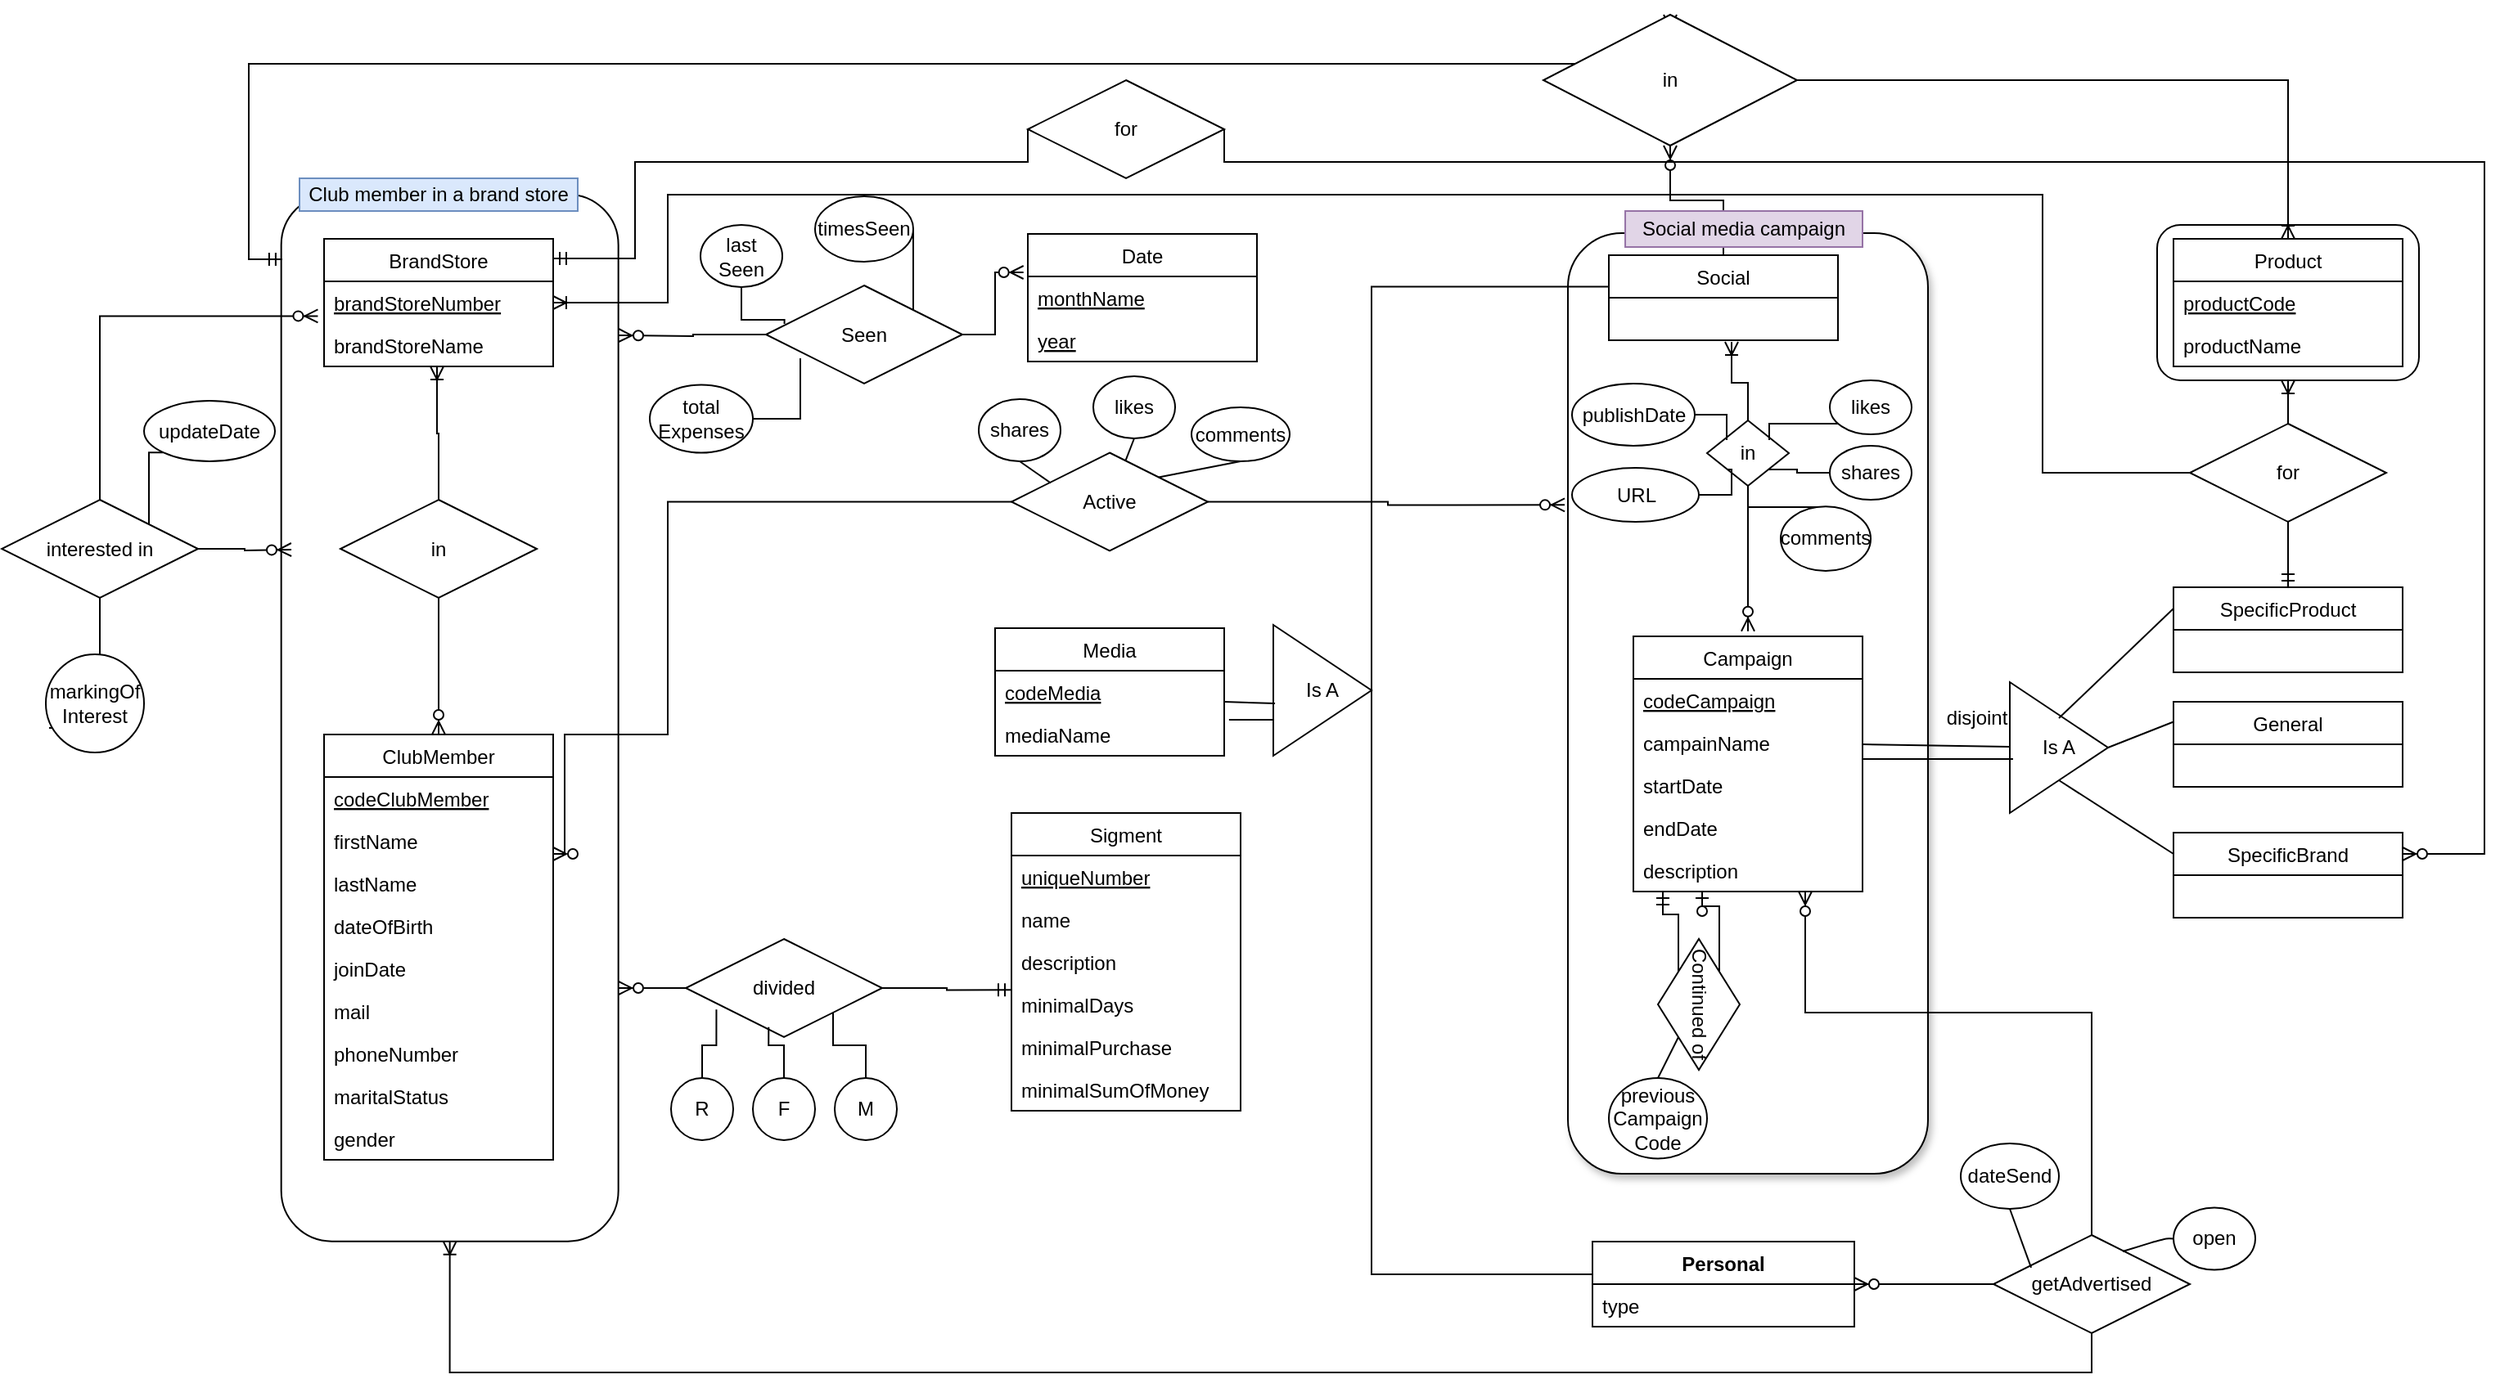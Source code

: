 <mxfile version="13.10.1" type="github" pages="2">
  <diagram id="loGzFxo2yQOnFv5d6dIf" name="Page-1">
    <mxGraphModel dx="4122" dy="2045" grid="1" gridSize="10" guides="1" tooltips="1" connect="1" arrows="1" fold="1" page="1" pageScale="1" pageWidth="827" pageHeight="1169" math="0" shadow="0">
      <root>
        <mxCell id="0" />
        <mxCell id="1" parent="0" />
        <mxCell id="HxaHVnvR9LQBMIosxy6r-110" value="" style="rounded=1;whiteSpace=wrap;html=1;" parent="1" vertex="1">
          <mxGeometry x="370" y="118.5" width="160" height="95" as="geometry" />
        </mxCell>
        <mxCell id="HxaHVnvR9LQBMIosxy6r-84" value="" style="rounded=1;whiteSpace=wrap;html=1;rotation=90;" parent="1" vertex="1">
          <mxGeometry x="-993.17" y="316.82" width="640" height="206" as="geometry" />
        </mxCell>
        <mxCell id="HxaHVnvR9LQBMIosxy6r-24" value="" style="rounded=1;whiteSpace=wrap;html=1;rotation=90;shadow=1;" parent="1" vertex="1">
          <mxGeometry x="-167.5" y="301" width="575" height="220" as="geometry" />
        </mxCell>
        <mxCell id="HxaHVnvR9LQBMIosxy6r-1" value="Campaign" style="swimlane;fontStyle=0;childLayout=stackLayout;horizontal=1;startSize=26;fillColor=none;horizontalStack=0;resizeParent=1;resizeParentMax=0;resizeLast=0;collapsible=1;marginBottom=0;" parent="1" vertex="1">
          <mxGeometry x="50" y="370" width="140" height="156" as="geometry" />
        </mxCell>
        <mxCell id="HxaHVnvR9LQBMIosxy6r-2" value="codeCampaign" style="text;strokeColor=none;fillColor=none;align=left;verticalAlign=top;spacingLeft=4;spacingRight=4;overflow=hidden;rotatable=0;points=[[0,0.5],[1,0.5]];portConstraint=eastwest;fontStyle=4" parent="HxaHVnvR9LQBMIosxy6r-1" vertex="1">
          <mxGeometry y="26" width="140" height="26" as="geometry" />
        </mxCell>
        <mxCell id="HxaHVnvR9LQBMIosxy6r-3" value="campainName" style="text;strokeColor=none;fillColor=none;align=left;verticalAlign=top;spacingLeft=4;spacingRight=4;overflow=hidden;rotatable=0;points=[[0,0.5],[1,0.5]];portConstraint=eastwest;" parent="HxaHVnvR9LQBMIosxy6r-1" vertex="1">
          <mxGeometry y="52" width="140" height="26" as="geometry" />
        </mxCell>
        <mxCell id="HxaHVnvR9LQBMIosxy6r-4" value="startDate" style="text;strokeColor=none;fillColor=none;align=left;verticalAlign=top;spacingLeft=4;spacingRight=4;overflow=hidden;rotatable=0;points=[[0,0.5],[1,0.5]];portConstraint=eastwest;" parent="HxaHVnvR9LQBMIosxy6r-1" vertex="1">
          <mxGeometry y="78" width="140" height="26" as="geometry" />
        </mxCell>
        <mxCell id="HxaHVnvR9LQBMIosxy6r-5" value="endDate" style="text;strokeColor=none;fillColor=none;align=left;verticalAlign=top;spacingLeft=4;spacingRight=4;overflow=hidden;rotatable=0;points=[[0,0.5],[1,0.5]];portConstraint=eastwest;" parent="HxaHVnvR9LQBMIosxy6r-1" vertex="1">
          <mxGeometry y="104" width="140" height="26" as="geometry" />
        </mxCell>
        <mxCell id="HxaHVnvR9LQBMIosxy6r-6" value="description" style="text;strokeColor=none;fillColor=none;align=left;verticalAlign=top;spacingLeft=4;spacingRight=4;overflow=hidden;rotatable=0;points=[[0,0.5],[1,0.5]];portConstraint=eastwest;" parent="HxaHVnvR9LQBMIosxy6r-1" vertex="1">
          <mxGeometry y="130" width="140" height="26" as="geometry" />
        </mxCell>
        <mxCell id="7J9_d63OsEi1yxLDOoiJ-4" value="" style="edgeStyle=orthogonalEdgeStyle;rounded=0;orthogonalLoop=1;jettySize=auto;html=1;endArrow=ERzeroToMany;endFill=1;" edge="1" parent="1" source="HxaHVnvR9LQBMIosxy6r-7" target="3HkbF2SEvivec4KP66Lw-4">
          <mxGeometry relative="1" as="geometry" />
        </mxCell>
        <mxCell id="HxaHVnvR9LQBMIosxy6r-7" value="Social" style="swimlane;fontStyle=0;childLayout=stackLayout;horizontal=1;startSize=26;fillColor=none;horizontalStack=0;resizeParent=1;resizeParentMax=0;resizeLast=0;collapsible=1;marginBottom=0;" parent="1" vertex="1">
          <mxGeometry x="35" y="137" width="140" height="52" as="geometry" />
        </mxCell>
        <mxCell id="erL3el6ZOVJLrismDvg6-1" style="edgeStyle=orthogonalEdgeStyle;rounded=0;orthogonalLoop=1;jettySize=auto;html=1;exitX=0.5;exitY=0;exitDx=0;exitDy=0;endArrow=ERoneToMany;endFill=0;" parent="1" source="HxaHVnvR9LQBMIosxy6r-16" edge="1">
          <mxGeometry relative="1" as="geometry">
            <mxPoint x="110" y="190" as="targetPoint" />
            <Array as="points">
              <mxPoint x="120" y="215" />
              <mxPoint x="110" y="215" />
            </Array>
          </mxGeometry>
        </mxCell>
        <mxCell id="erL3el6ZOVJLrismDvg6-12" style="edgeStyle=orthogonalEdgeStyle;rounded=0;orthogonalLoop=1;jettySize=auto;html=1;endArrow=ERzeroToMany;endFill=1;" parent="1" source="HxaHVnvR9LQBMIosxy6r-16" edge="1">
          <mxGeometry relative="1" as="geometry">
            <mxPoint x="120" y="366.87" as="targetPoint" />
          </mxGeometry>
        </mxCell>
        <mxCell id="HxaHVnvR9LQBMIosxy6r-16" value="in" style="shape=rhombus;perimeter=rhombusPerimeter;whiteSpace=wrap;html=1;align=center;" parent="1" vertex="1">
          <mxGeometry x="95" y="238" width="50" height="40" as="geometry" />
        </mxCell>
        <mxCell id="erL3el6ZOVJLrismDvg6-51" style="edgeStyle=orthogonalEdgeStyle;rounded=0;orthogonalLoop=1;jettySize=auto;html=1;entryX=-0.002;entryY=0.369;entryDx=0;entryDy=0;entryPerimeter=0;endArrow=none;endFill=0;exitX=1;exitY=0.5;exitDx=0;exitDy=0;" parent="1" target="HxaHVnvR9LQBMIosxy6r-7" edge="1" source="HxaHVnvR9LQBMIosxy6r-25">
          <mxGeometry relative="1" as="geometry">
            <Array as="points">
              <mxPoint x="-110" y="156" />
            </Array>
            <mxPoint x="-90" y="403" as="sourcePoint" />
          </mxGeometry>
        </mxCell>
        <mxCell id="erL3el6ZOVJLrismDvg6-52" style="edgeStyle=orthogonalEdgeStyle;rounded=0;orthogonalLoop=1;jettySize=auto;html=1;endArrow=none;endFill=0;entryX=0;entryY=0.14;entryDx=0;entryDy=0;entryPerimeter=0;" parent="1" source="HxaHVnvR9LQBMIosxy6r-25" target="rj7Twgdf40ZuGbzeW5Zn-1" edge="1">
          <mxGeometry relative="1" as="geometry">
            <Array as="points">
              <mxPoint x="-110" y="760" />
              <mxPoint x="25" y="760" />
            </Array>
            <mxPoint y="770" as="targetPoint" />
          </mxGeometry>
        </mxCell>
        <mxCell id="HxaHVnvR9LQBMIosxy6r-25" value="Is A" style="triangle;whiteSpace=wrap;html=1;" parent="1" vertex="1">
          <mxGeometry x="-170" y="363" width="60" height="80" as="geometry" />
        </mxCell>
        <mxCell id="HxaHVnvR9LQBMIosxy6r-34" value="Is A" style="triangle;whiteSpace=wrap;html=1;" parent="1" vertex="1">
          <mxGeometry x="280" y="398" width="60" height="80" as="geometry" />
        </mxCell>
        <mxCell id="HxaHVnvR9LQBMIosxy6r-35" value="" style="endArrow=none;html=1;" parent="1" target="HxaHVnvR9LQBMIosxy6r-34" edge="1">
          <mxGeometry width="50" height="50" relative="1" as="geometry">
            <mxPoint x="190" y="436" as="sourcePoint" />
            <mxPoint x="240" y="378" as="targetPoint" />
          </mxGeometry>
        </mxCell>
        <mxCell id="HxaHVnvR9LQBMIosxy6r-36" value="" style="endArrow=none;html=1;entryX=0.033;entryY=0.588;entryDx=0;entryDy=0;entryPerimeter=0;" parent="1" target="HxaHVnvR9LQBMIosxy6r-34" edge="1">
          <mxGeometry width="50" height="50" relative="1" as="geometry">
            <mxPoint x="190" y="445" as="sourcePoint" />
            <mxPoint x="267" y="444" as="targetPoint" />
          </mxGeometry>
        </mxCell>
        <mxCell id="HxaHVnvR9LQBMIosxy6r-41" value="SpecificProduct" style="swimlane;fontStyle=0;childLayout=stackLayout;horizontal=1;startSize=26;fillColor=none;horizontalStack=0;resizeParent=1;resizeParentMax=0;resizeLast=0;collapsible=1;marginBottom=0;" parent="1" vertex="1">
          <mxGeometry x="380" y="340" width="140" height="52" as="geometry" />
        </mxCell>
        <mxCell id="HxaHVnvR9LQBMIosxy6r-45" value="General" style="swimlane;fontStyle=0;childLayout=stackLayout;horizontal=1;startSize=26;fillColor=none;horizontalStack=0;resizeParent=1;resizeParentMax=0;resizeLast=0;collapsible=1;marginBottom=0;" parent="1" vertex="1">
          <mxGeometry x="380" y="410" width="140" height="52" as="geometry" />
        </mxCell>
        <mxCell id="HxaHVnvR9LQBMIosxy6r-47" value="SpecificBrand" style="swimlane;fontStyle=0;childLayout=stackLayout;horizontal=1;startSize=26;fillColor=none;horizontalStack=0;resizeParent=1;resizeParentMax=0;resizeLast=0;collapsible=1;marginBottom=0;" parent="1" vertex="1">
          <mxGeometry x="380" y="490" width="140" height="52" as="geometry" />
        </mxCell>
        <mxCell id="HxaHVnvR9LQBMIosxy6r-50" value="disjoint" style="text;html=1;strokeColor=none;fillColor=none;align=center;verticalAlign=middle;whiteSpace=wrap;rounded=0;" parent="1" vertex="1">
          <mxGeometry x="240" y="410" width="40" height="20" as="geometry" />
        </mxCell>
        <mxCell id="HxaHVnvR9LQBMIosxy6r-51" value="" style="endArrow=none;html=1;entryX=0;entryY=0.25;entryDx=0;entryDy=0;" parent="1" target="HxaHVnvR9LQBMIosxy6r-41" edge="1">
          <mxGeometry width="50" height="50" relative="1" as="geometry">
            <mxPoint x="310" y="420" as="sourcePoint" />
            <mxPoint x="360" y="370" as="targetPoint" />
          </mxGeometry>
        </mxCell>
        <mxCell id="HxaHVnvR9LQBMIosxy6r-52" value="" style="endArrow=none;html=1;entryX=0;entryY=0.25;entryDx=0;entryDy=0;exitX=0.5;exitY=1;exitDx=0;exitDy=0;" parent="1" source="HxaHVnvR9LQBMIosxy6r-34" target="HxaHVnvR9LQBMIosxy6r-47" edge="1">
          <mxGeometry width="50" height="50" relative="1" as="geometry">
            <mxPoint x="260" y="557" as="sourcePoint" />
            <mxPoint x="330" y="490" as="targetPoint" />
          </mxGeometry>
        </mxCell>
        <mxCell id="HxaHVnvR9LQBMIosxy6r-55" value="" style="endArrow=none;html=1;exitX=1;exitY=0.5;exitDx=0;exitDy=0;" parent="1" source="HxaHVnvR9LQBMIosxy6r-34" edge="1">
          <mxGeometry width="50" height="50" relative="1" as="geometry">
            <mxPoint x="350" y="453.75" as="sourcePoint" />
            <mxPoint x="380" y="422.25" as="targetPoint" />
            <Array as="points" />
          </mxGeometry>
        </mxCell>
        <mxCell id="HxaHVnvR9LQBMIosxy6r-111" style="edgeStyle=orthogonalEdgeStyle;rounded=0;orthogonalLoop=1;jettySize=auto;html=1;exitX=0.5;exitY=0;exitDx=0;exitDy=0;endArrow=ERoneToMany;endFill=0;entryX=0.5;entryY=1;entryDx=0;entryDy=0;" parent="1" source="HxaHVnvR9LQBMIosxy6r-56" target="HxaHVnvR9LQBMIosxy6r-110" edge="1">
          <mxGeometry relative="1" as="geometry">
            <mxPoint x="450" y="220" as="targetPoint" />
          </mxGeometry>
        </mxCell>
        <mxCell id="HxaHVnvR9LQBMIosxy6r-112" style="edgeStyle=orthogonalEdgeStyle;rounded=0;orthogonalLoop=1;jettySize=auto;html=1;entryX=0.5;entryY=0;entryDx=0;entryDy=0;endArrow=ERmandOne;endFill=0;" parent="1" source="HxaHVnvR9LQBMIosxy6r-56" target="HxaHVnvR9LQBMIosxy6r-41" edge="1">
          <mxGeometry relative="1" as="geometry" />
        </mxCell>
        <mxCell id="HxaHVnvR9LQBMIosxy6r-118" style="edgeStyle=orthogonalEdgeStyle;rounded=0;orthogonalLoop=1;jettySize=auto;html=1;entryX=1;entryY=0.5;entryDx=0;entryDy=0;endArrow=ERoneToMany;endFill=0;" parent="1" source="HxaHVnvR9LQBMIosxy6r-56" target="HxaHVnvR9LQBMIosxy6r-79" edge="1">
          <mxGeometry relative="1" as="geometry">
            <Array as="points">
              <mxPoint x="300" y="270" />
              <mxPoint x="300" y="100" />
              <mxPoint x="-540" y="100" />
              <mxPoint x="-540" y="166" />
            </Array>
          </mxGeometry>
        </mxCell>
        <mxCell id="HxaHVnvR9LQBMIosxy6r-56" value="for" style="shape=rhombus;perimeter=rhombusPerimeter;whiteSpace=wrap;html=1;align=center;" parent="1" vertex="1">
          <mxGeometry x="390" y="240" width="120" height="60" as="geometry" />
        </mxCell>
        <mxCell id="3HkbF2SEvivec4KP66Lw-3" style="edgeStyle=orthogonalEdgeStyle;rounded=0;orthogonalLoop=1;jettySize=auto;html=1;entryX=0.062;entryY=0.997;entryDx=0;entryDy=0;entryPerimeter=0;endArrow=ERmandOne;endFill=0;exitX=0.5;exitY=0;exitDx=0;exitDy=0;startArrow=ERoneToMany;startFill=0;" parent="1" source="3HkbF2SEvivec4KP66Lw-4" target="HxaHVnvR9LQBMIosxy6r-84" edge="1">
          <mxGeometry relative="1" as="geometry">
            <mxPoint x="450" y="100" as="sourcePoint" />
            <Array as="points">
              <mxPoint x="-796" y="20" />
              <mxPoint x="-796" y="139" />
            </Array>
          </mxGeometry>
        </mxCell>
        <mxCell id="HxaHVnvR9LQBMIosxy6r-57" value="Product" style="swimlane;fontStyle=0;childLayout=stackLayout;horizontal=1;startSize=26;fillColor=none;horizontalStack=0;resizeParent=1;resizeParentMax=0;resizeLast=0;collapsible=1;marginBottom=0;" parent="1" vertex="1">
          <mxGeometry x="380" y="127" width="140" height="78" as="geometry" />
        </mxCell>
        <mxCell id="HxaHVnvR9LQBMIosxy6r-58" value="productCode" style="text;strokeColor=none;fillColor=none;align=left;verticalAlign=top;spacingLeft=4;spacingRight=4;overflow=hidden;rotatable=0;points=[[0,0.5],[1,0.5]];portConstraint=eastwest;fontStyle=4;dashed=1;" parent="HxaHVnvR9LQBMIosxy6r-57" vertex="1">
          <mxGeometry y="26" width="140" height="26" as="geometry" />
        </mxCell>
        <mxCell id="HxaHVnvR9LQBMIosxy6r-59" value="productName" style="text;strokeColor=none;fillColor=none;align=left;verticalAlign=top;spacingLeft=4;spacingRight=4;overflow=hidden;rotatable=0;points=[[0,0.5],[1,0.5]];portConstraint=eastwest;" parent="HxaHVnvR9LQBMIosxy6r-57" vertex="1">
          <mxGeometry y="52" width="140" height="26" as="geometry" />
        </mxCell>
        <mxCell id="HxaHVnvR9LQBMIosxy6r-61" value="ClubMember" style="swimlane;fontStyle=0;childLayout=stackLayout;horizontal=1;startSize=26;fillColor=none;horizontalStack=0;resizeParent=1;resizeParentMax=0;resizeLast=0;collapsible=1;marginBottom=0;" parent="1" vertex="1">
          <mxGeometry x="-750" y="430" width="140" height="260" as="geometry" />
        </mxCell>
        <mxCell id="HxaHVnvR9LQBMIosxy6r-62" value="codeClubMember" style="text;strokeColor=none;fillColor=none;align=left;verticalAlign=top;spacingLeft=4;spacingRight=4;overflow=hidden;rotatable=0;points=[[0,0.5],[1,0.5]];portConstraint=eastwest;fontStyle=4" parent="HxaHVnvR9LQBMIosxy6r-61" vertex="1">
          <mxGeometry y="26" width="140" height="26" as="geometry" />
        </mxCell>
        <mxCell id="HxaHVnvR9LQBMIosxy6r-63" value="firstName" style="text;strokeColor=none;fillColor=none;align=left;verticalAlign=top;spacingLeft=4;spacingRight=4;overflow=hidden;rotatable=0;points=[[0,0.5],[1,0.5]];portConstraint=eastwest;" parent="HxaHVnvR9LQBMIosxy6r-61" vertex="1">
          <mxGeometry y="52" width="140" height="26" as="geometry" />
        </mxCell>
        <mxCell id="HxaHVnvR9LQBMIosxy6r-64" value="lastName" style="text;strokeColor=none;fillColor=none;align=left;verticalAlign=top;spacingLeft=4;spacingRight=4;overflow=hidden;rotatable=0;points=[[0,0.5],[1,0.5]];portConstraint=eastwest;" parent="HxaHVnvR9LQBMIosxy6r-61" vertex="1">
          <mxGeometry y="78" width="140" height="26" as="geometry" />
        </mxCell>
        <mxCell id="HxaHVnvR9LQBMIosxy6r-66" value="dateOfBirth" style="text;strokeColor=none;fillColor=none;align=left;verticalAlign=top;spacingLeft=4;spacingRight=4;overflow=hidden;rotatable=0;points=[[0,0.5],[1,0.5]];portConstraint=eastwest;" parent="HxaHVnvR9LQBMIosxy6r-61" vertex="1">
          <mxGeometry y="104" width="140" height="26" as="geometry" />
        </mxCell>
        <mxCell id="HxaHVnvR9LQBMIosxy6r-67" value="joinDate" style="text;strokeColor=none;fillColor=none;align=left;verticalAlign=top;spacingLeft=4;spacingRight=4;overflow=hidden;rotatable=0;points=[[0,0.5],[1,0.5]];portConstraint=eastwest;" parent="HxaHVnvR9LQBMIosxy6r-61" vertex="1">
          <mxGeometry y="130" width="140" height="26" as="geometry" />
        </mxCell>
        <mxCell id="HxaHVnvR9LQBMIosxy6r-68" value="mail" style="text;strokeColor=none;fillColor=none;align=left;verticalAlign=top;spacingLeft=4;spacingRight=4;overflow=hidden;rotatable=0;points=[[0,0.5],[1,0.5]];portConstraint=eastwest;" parent="HxaHVnvR9LQBMIosxy6r-61" vertex="1">
          <mxGeometry y="156" width="140" height="26" as="geometry" />
        </mxCell>
        <mxCell id="HxaHVnvR9LQBMIosxy6r-69" value="phoneNumber" style="text;strokeColor=none;fillColor=none;align=left;verticalAlign=top;spacingLeft=4;spacingRight=4;overflow=hidden;rotatable=0;points=[[0,0.5],[1,0.5]];portConstraint=eastwest;" parent="HxaHVnvR9LQBMIosxy6r-61" vertex="1">
          <mxGeometry y="182" width="140" height="26" as="geometry" />
        </mxCell>
        <mxCell id="HxaHVnvR9LQBMIosxy6r-70" value="maritalStatus" style="text;strokeColor=none;fillColor=none;align=left;verticalAlign=top;spacingLeft=4;spacingRight=4;overflow=hidden;rotatable=0;points=[[0,0.5],[1,0.5]];portConstraint=eastwest;" parent="HxaHVnvR9LQBMIosxy6r-61" vertex="1">
          <mxGeometry y="208" width="140" height="26" as="geometry" />
        </mxCell>
        <mxCell id="HxaHVnvR9LQBMIosxy6r-71" value="gender" style="text;strokeColor=none;fillColor=none;align=left;verticalAlign=top;spacingLeft=4;spacingRight=4;overflow=hidden;rotatable=0;points=[[0,0.5],[1,0.5]];portConstraint=eastwest;" parent="HxaHVnvR9LQBMIosxy6r-61" vertex="1">
          <mxGeometry y="234" width="140" height="26" as="geometry" />
        </mxCell>
        <mxCell id="HxaHVnvR9LQBMIosxy6r-72" value="Media" style="swimlane;fontStyle=0;childLayout=stackLayout;horizontal=1;startSize=26;fillColor=none;horizontalStack=0;resizeParent=1;resizeParentMax=0;resizeLast=0;collapsible=1;marginBottom=0;" parent="1" vertex="1">
          <mxGeometry x="-340" y="365" width="140" height="78" as="geometry" />
        </mxCell>
        <mxCell id="HxaHVnvR9LQBMIosxy6r-73" value="codeMedia" style="text;strokeColor=none;fillColor=none;align=left;verticalAlign=top;spacingLeft=4;spacingRight=4;overflow=hidden;rotatable=0;points=[[0,0.5],[1,0.5]];portConstraint=eastwest;fontStyle=4" parent="HxaHVnvR9LQBMIosxy6r-72" vertex="1">
          <mxGeometry y="26" width="140" height="26" as="geometry" />
        </mxCell>
        <mxCell id="HxaHVnvR9LQBMIosxy6r-74" value="mediaName" style="text;strokeColor=none;fillColor=none;align=left;verticalAlign=top;spacingLeft=4;spacingRight=4;overflow=hidden;rotatable=0;points=[[0,0.5],[1,0.5]];portConstraint=eastwest;" parent="HxaHVnvR9LQBMIosxy6r-72" vertex="1">
          <mxGeometry y="52" width="140" height="26" as="geometry" />
        </mxCell>
        <mxCell id="HxaHVnvR9LQBMIosxy6r-76" value="" style="endArrow=none;html=1;entryX=0.017;entryY=0.6;entryDx=0;entryDy=0;entryPerimeter=0;" parent="1" target="HxaHVnvR9LQBMIosxy6r-25" edge="1">
          <mxGeometry width="50" height="50" relative="1" as="geometry">
            <mxPoint x="-200" y="410" as="sourcePoint" />
            <mxPoint x="-170" y="419.5" as="targetPoint" />
          </mxGeometry>
        </mxCell>
        <mxCell id="HxaHVnvR9LQBMIosxy6r-77" value="" style="endArrow=none;html=1;exitX=1.021;exitY=0.154;exitDx=0;exitDy=0;exitPerimeter=0;" parent="1" source="HxaHVnvR9LQBMIosxy6r-74" edge="1">
          <mxGeometry width="50" height="50" relative="1" as="geometry">
            <mxPoint x="-190" y="420" as="sourcePoint" />
            <mxPoint x="-170" y="421" as="targetPoint" />
          </mxGeometry>
        </mxCell>
        <mxCell id="HxaHVnvR9LQBMIosxy6r-78" value="BrandStore" style="swimlane;fontStyle=0;childLayout=stackLayout;horizontal=1;startSize=26;fillColor=none;horizontalStack=0;resizeParent=1;resizeParentMax=0;resizeLast=0;collapsible=1;marginBottom=0;" parent="1" vertex="1">
          <mxGeometry x="-750" y="127" width="140" height="78" as="geometry" />
        </mxCell>
        <mxCell id="HxaHVnvR9LQBMIosxy6r-79" value="brandStoreNumber" style="text;strokeColor=none;fillColor=none;align=left;verticalAlign=top;spacingLeft=4;spacingRight=4;overflow=hidden;rotatable=0;points=[[0,0.5],[1,0.5]];portConstraint=eastwest;fontStyle=4" parent="HxaHVnvR9LQBMIosxy6r-78" vertex="1">
          <mxGeometry y="26" width="140" height="26" as="geometry" />
        </mxCell>
        <mxCell id="HxaHVnvR9LQBMIosxy6r-80" value="brandStoreName" style="text;strokeColor=none;fillColor=none;align=left;verticalAlign=top;spacingLeft=4;spacingRight=4;overflow=hidden;rotatable=0;points=[[0,0.5],[1,0.5]];portConstraint=eastwest;" parent="HxaHVnvR9LQBMIosxy6r-78" vertex="1">
          <mxGeometry y="52" width="140" height="26" as="geometry" />
        </mxCell>
        <mxCell id="erL3el6ZOVJLrismDvg6-22" style="edgeStyle=orthogonalEdgeStyle;rounded=0;orthogonalLoop=1;jettySize=auto;html=1;entryX=-0.027;entryY=0.815;entryDx=0;entryDy=0;entryPerimeter=0;endArrow=ERzeroToMany;endFill=1;" parent="1" source="HxaHVnvR9LQBMIosxy6r-82" target="HxaHVnvR9LQBMIosxy6r-79" edge="1">
          <mxGeometry relative="1" as="geometry" />
        </mxCell>
        <mxCell id="erL3el6ZOVJLrismDvg6-29" style="edgeStyle=orthogonalEdgeStyle;rounded=0;orthogonalLoop=1;jettySize=auto;html=1;exitX=1;exitY=0;exitDx=0;exitDy=0;endArrow=none;endFill=0;entryX=0;entryY=1;entryDx=0;entryDy=0;" parent="1" source="HxaHVnvR9LQBMIosxy6r-82" target="erL3el6ZOVJLrismDvg6-23" edge="1">
          <mxGeometry relative="1" as="geometry">
            <mxPoint x="-857" y="260" as="targetPoint" />
            <Array as="points">
              <mxPoint x="-857" y="258" />
            </Array>
          </mxGeometry>
        </mxCell>
        <mxCell id="erL3el6ZOVJLrismDvg6-30" style="edgeStyle=orthogonalEdgeStyle;rounded=0;orthogonalLoop=1;jettySize=auto;html=1;exitX=0.5;exitY=1;exitDx=0;exitDy=0;entryX=0.033;entryY=0.75;entryDx=0;entryDy=0;endArrow=none;endFill=0;entryPerimeter=0;" parent="1" source="HxaHVnvR9LQBMIosxy6r-82" target="erL3el6ZOVJLrismDvg6-24" edge="1">
          <mxGeometry relative="1" as="geometry">
            <Array as="points">
              <mxPoint x="-887" y="392" />
              <mxPoint x="-898" y="392" />
            </Array>
          </mxGeometry>
        </mxCell>
        <mxCell id="erL3el6ZOVJLrismDvg6-31" style="edgeStyle=orthogonalEdgeStyle;rounded=0;orthogonalLoop=1;jettySize=auto;html=1;endArrow=ERzeroToMany;endFill=1;" parent="1" source="HxaHVnvR9LQBMIosxy6r-82" edge="1">
          <mxGeometry relative="1" as="geometry">
            <mxPoint x="-770" y="317" as="targetPoint" />
          </mxGeometry>
        </mxCell>
        <mxCell id="HxaHVnvR9LQBMIosxy6r-82" value="interested in" style="shape=rhombus;perimeter=rhombusPerimeter;whiteSpace=wrap;html=1;align=center;" parent="1" vertex="1">
          <mxGeometry x="-947" y="286.5" width="120" height="60" as="geometry" />
        </mxCell>
        <mxCell id="HxaHVnvR9LQBMIosxy6r-85" value="Sigment" style="swimlane;fontStyle=0;childLayout=stackLayout;horizontal=1;startSize=26;fillColor=none;horizontalStack=0;resizeParent=1;resizeParentMax=0;resizeLast=0;collapsible=1;marginBottom=0;" parent="1" vertex="1">
          <mxGeometry x="-330" y="478" width="140" height="182" as="geometry" />
        </mxCell>
        <mxCell id="HxaHVnvR9LQBMIosxy6r-86" value="uniqueNumber" style="text;strokeColor=none;fillColor=none;align=left;verticalAlign=top;spacingLeft=4;spacingRight=4;overflow=hidden;rotatable=0;points=[[0,0.5],[1,0.5]];portConstraint=eastwest;fontStyle=4" parent="HxaHVnvR9LQBMIosxy6r-85" vertex="1">
          <mxGeometry y="26" width="140" height="26" as="geometry" />
        </mxCell>
        <mxCell id="HxaHVnvR9LQBMIosxy6r-87" value="name" style="text;strokeColor=none;fillColor=none;align=left;verticalAlign=top;spacingLeft=4;spacingRight=4;overflow=hidden;rotatable=0;points=[[0,0.5],[1,0.5]];portConstraint=eastwest;" parent="HxaHVnvR9LQBMIosxy6r-85" vertex="1">
          <mxGeometry y="52" width="140" height="26" as="geometry" />
        </mxCell>
        <mxCell id="HxaHVnvR9LQBMIosxy6r-88" value="description" style="text;strokeColor=none;fillColor=none;align=left;verticalAlign=top;spacingLeft=4;spacingRight=4;overflow=hidden;rotatable=0;points=[[0,0.5],[1,0.5]];portConstraint=eastwest;" parent="HxaHVnvR9LQBMIosxy6r-85" vertex="1">
          <mxGeometry y="78" width="140" height="26" as="geometry" />
        </mxCell>
        <mxCell id="HxaHVnvR9LQBMIosxy6r-89" value="minimalDays" style="text;strokeColor=none;fillColor=none;align=left;verticalAlign=top;spacingLeft=4;spacingRight=4;overflow=hidden;rotatable=0;points=[[0,0.5],[1,0.5]];portConstraint=eastwest;" parent="HxaHVnvR9LQBMIosxy6r-85" vertex="1">
          <mxGeometry y="104" width="140" height="26" as="geometry" />
        </mxCell>
        <mxCell id="HxaHVnvR9LQBMIosxy6r-90" value="minimalPurchase" style="text;strokeColor=none;fillColor=none;align=left;verticalAlign=top;spacingLeft=4;spacingRight=4;overflow=hidden;rotatable=0;points=[[0,0.5],[1,0.5]];portConstraint=eastwest;" parent="HxaHVnvR9LQBMIosxy6r-85" vertex="1">
          <mxGeometry y="130" width="140" height="26" as="geometry" />
        </mxCell>
        <mxCell id="HxaHVnvR9LQBMIosxy6r-91" value="minimalSumOfMoney" style="text;strokeColor=none;fillColor=none;align=left;verticalAlign=top;spacingLeft=4;spacingRight=4;overflow=hidden;rotatable=0;points=[[0,0.5],[1,0.5]];portConstraint=eastwest;" parent="HxaHVnvR9LQBMIosxy6r-85" vertex="1">
          <mxGeometry y="156" width="140" height="26" as="geometry" />
        </mxCell>
        <mxCell id="erL3el6ZOVJLrismDvg6-41" style="edgeStyle=orthogonalEdgeStyle;rounded=0;orthogonalLoop=1;jettySize=auto;html=1;endArrow=ERzeroToMany;endFill=1;" parent="1" source="HxaHVnvR9LQBMIosxy6r-92" edge="1">
          <mxGeometry relative="1" as="geometry">
            <mxPoint x="-570" y="585" as="targetPoint" />
          </mxGeometry>
        </mxCell>
        <mxCell id="erL3el6ZOVJLrismDvg6-47" style="edgeStyle=orthogonalEdgeStyle;rounded=0;orthogonalLoop=1;jettySize=auto;html=1;entryX=0;entryY=0.16;entryDx=0;entryDy=0;entryPerimeter=0;endArrow=ERmandOne;endFill=0;" parent="1" source="HxaHVnvR9LQBMIosxy6r-92" target="HxaHVnvR9LQBMIosxy6r-89" edge="1">
          <mxGeometry relative="1" as="geometry" />
        </mxCell>
        <mxCell id="HxaHVnvR9LQBMIosxy6r-92" value="divided" style="shape=rhombus;perimeter=rhombusPerimeter;whiteSpace=wrap;html=1;align=center;" parent="1" vertex="1">
          <mxGeometry x="-529" y="555" width="120" height="60" as="geometry" />
        </mxCell>
        <mxCell id="HxaHVnvR9LQBMIosxy6r-93" value="Date" style="swimlane;fontStyle=0;childLayout=stackLayout;horizontal=1;startSize=26;fillColor=none;horizontalStack=0;resizeParent=1;resizeParentMax=0;resizeLast=0;collapsible=1;marginBottom=0;" parent="1" vertex="1">
          <mxGeometry x="-320" y="124" width="140" height="78" as="geometry" />
        </mxCell>
        <mxCell id="HxaHVnvR9LQBMIosxy6r-94" value="monthName" style="text;strokeColor=none;fillColor=none;align=left;verticalAlign=top;spacingLeft=4;spacingRight=4;overflow=hidden;rotatable=0;points=[[0,0.5],[1,0.5]];portConstraint=eastwest;fontStyle=4" parent="HxaHVnvR9LQBMIosxy6r-93" vertex="1">
          <mxGeometry y="26" width="140" height="26" as="geometry" />
        </mxCell>
        <mxCell id="rj7Twgdf40ZuGbzeW5Zn-10" value="year" style="text;strokeColor=none;fillColor=none;align=left;verticalAlign=top;spacingLeft=4;spacingRight=4;overflow=hidden;rotatable=0;points=[[0,0.5],[1,0.5]];portConstraint=eastwest;fontStyle=4" parent="HxaHVnvR9LQBMIosxy6r-93" vertex="1">
          <mxGeometry y="52" width="140" height="26" as="geometry" />
        </mxCell>
        <mxCell id="erL3el6ZOVJLrismDvg6-33" style="edgeStyle=orthogonalEdgeStyle;rounded=0;orthogonalLoop=1;jettySize=auto;html=1;endArrow=ERzeroToMany;endFill=1;" parent="1" source="HxaHVnvR9LQBMIosxy6r-97" edge="1">
          <mxGeometry relative="1" as="geometry">
            <mxPoint x="-570" y="186" as="targetPoint" />
          </mxGeometry>
        </mxCell>
        <mxCell id="erL3el6ZOVJLrismDvg6-34" style="edgeStyle=orthogonalEdgeStyle;rounded=0;orthogonalLoop=1;jettySize=auto;html=1;entryX=-0.019;entryY=-0.096;entryDx=0;entryDy=0;entryPerimeter=0;endArrow=ERzeroToMany;endFill=1;" parent="1" source="HxaHVnvR9LQBMIosxy6r-97" target="HxaHVnvR9LQBMIosxy6r-94" edge="1">
          <mxGeometry relative="1" as="geometry" />
        </mxCell>
        <mxCell id="HxaHVnvR9LQBMIosxy6r-97" value="Seen" style="shape=rhombus;perimeter=rhombusPerimeter;whiteSpace=wrap;html=1;align=center;" parent="1" vertex="1">
          <mxGeometry x="-480" y="155.5" width="120" height="60" as="geometry" />
        </mxCell>
        <mxCell id="4BVUTcnmnHIoJwdTl9Av-6" style="edgeStyle=orthogonalEdgeStyle;rounded=0;orthogonalLoop=1;jettySize=auto;html=1;endArrow=ERzeroToMany;endFill=1;entryX=0.289;entryY=1.009;entryDx=0;entryDy=0;entryPerimeter=0;" parent="1" source="HxaHVnvR9LQBMIosxy6r-102" target="HxaHVnvR9LQBMIosxy6r-24" edge="1">
          <mxGeometry relative="1" as="geometry">
            <mxPoint x="-40" y="288" as="targetPoint" />
          </mxGeometry>
        </mxCell>
        <mxCell id="4BVUTcnmnHIoJwdTl9Av-9" style="edgeStyle=orthogonalEdgeStyle;rounded=0;orthogonalLoop=1;jettySize=auto;html=1;endArrow=ERzeroToMany;endFill=1;" parent="1" source="HxaHVnvR9LQBMIosxy6r-102" edge="1">
          <mxGeometry relative="1" as="geometry">
            <Array as="points">
              <mxPoint x="-540" y="288" />
              <mxPoint x="-540" y="430" />
              <mxPoint x="-603" y="430" />
              <mxPoint x="-603" y="503" />
            </Array>
            <mxPoint x="-610" y="503" as="targetPoint" />
          </mxGeometry>
        </mxCell>
        <mxCell id="HxaHVnvR9LQBMIosxy6r-102" value="Active" style="shape=rhombus;perimeter=rhombusPerimeter;whiteSpace=wrap;html=1;align=center;" parent="1" vertex="1">
          <mxGeometry x="-330.0" y="257.75" width="120" height="60" as="geometry" />
        </mxCell>
        <mxCell id="HxaHVnvR9LQBMIosxy6r-115" style="edgeStyle=orthogonalEdgeStyle;rounded=0;orthogonalLoop=1;jettySize=auto;html=1;endArrow=ERzeroToMany;endFill=1;entryX=1;entryY=0.25;entryDx=0;entryDy=0;exitX=1;exitY=0.5;exitDx=0;exitDy=0;" parent="1" source="HxaHVnvR9LQBMIosxy6r-105" target="HxaHVnvR9LQBMIosxy6r-47" edge="1">
          <mxGeometry relative="1" as="geometry">
            <mxPoint x="570" y="520" as="targetPoint" />
            <Array as="points">
              <mxPoint x="-200" y="80" />
              <mxPoint x="570" y="80" />
              <mxPoint x="570" y="503" />
            </Array>
          </mxGeometry>
        </mxCell>
        <mxCell id="HxaHVnvR9LQBMIosxy6r-117" style="edgeStyle=orthogonalEdgeStyle;rounded=0;orthogonalLoop=1;jettySize=auto;html=1;entryX=1;entryY=0.154;entryDx=0;entryDy=0;entryPerimeter=0;endArrow=ERmandOne;endFill=0;exitX=0;exitY=0.5;exitDx=0;exitDy=0;" parent="1" source="HxaHVnvR9LQBMIosxy6r-105" target="HxaHVnvR9LQBMIosxy6r-78" edge="1">
          <mxGeometry relative="1" as="geometry">
            <Array as="points">
              <mxPoint x="-320" y="80" />
              <mxPoint x="-560" y="80" />
              <mxPoint x="-560" y="139" />
            </Array>
          </mxGeometry>
        </mxCell>
        <mxCell id="HxaHVnvR9LQBMIosxy6r-105" value="for" style="shape=rhombus;perimeter=rhombusPerimeter;whiteSpace=wrap;html=1;align=center;" parent="1" vertex="1">
          <mxGeometry x="-320" y="30" width="120" height="60" as="geometry" />
        </mxCell>
        <mxCell id="HxaHVnvR9LQBMIosxy6r-123" value="likes" style="ellipse;whiteSpace=wrap;html=1;" parent="1" vertex="1">
          <mxGeometry x="-280" y="211" width="50" height="38" as="geometry" />
        </mxCell>
        <mxCell id="HxaHVnvR9LQBMIosxy6r-124" value="shares" style="ellipse;whiteSpace=wrap;html=1;" parent="1" vertex="1">
          <mxGeometry x="-350" y="225" width="50" height="38" as="geometry" />
        </mxCell>
        <mxCell id="HxaHVnvR9LQBMIosxy6r-125" value="comments" style="ellipse;whiteSpace=wrap;html=1;" parent="1" vertex="1">
          <mxGeometry x="-220" y="230" width="60" height="33" as="geometry" />
        </mxCell>
        <mxCell id="erL3el6ZOVJLrismDvg6-40" style="edgeStyle=orthogonalEdgeStyle;rounded=0;orthogonalLoop=1;jettySize=auto;html=1;entryX=0.094;entryY=0.392;entryDx=0;entryDy=0;entryPerimeter=0;endArrow=none;endFill=0;" parent="1" source="HxaHVnvR9LQBMIosxy6r-128" target="HxaHVnvR9LQBMIosxy6r-97" edge="1">
          <mxGeometry relative="1" as="geometry" />
        </mxCell>
        <mxCell id="HxaHVnvR9LQBMIosxy6r-128" value="last Seen" style="ellipse;whiteSpace=wrap;html=1;" parent="1" vertex="1">
          <mxGeometry x="-520" y="118.5" width="50" height="38" as="geometry" />
        </mxCell>
        <mxCell id="erL3el6ZOVJLrismDvg6-37" style="edgeStyle=orthogonalEdgeStyle;rounded=0;orthogonalLoop=1;jettySize=auto;html=1;entryX=1;entryY=0;entryDx=0;entryDy=0;endArrow=none;endFill=0;" parent="1" source="HxaHVnvR9LQBMIosxy6r-129" target="HxaHVnvR9LQBMIosxy6r-97" edge="1">
          <mxGeometry relative="1" as="geometry">
            <Array as="points">
              <mxPoint x="-390" y="120" />
            </Array>
          </mxGeometry>
        </mxCell>
        <mxCell id="HxaHVnvR9LQBMIosxy6r-129" value="timesSeen" style="ellipse;whiteSpace=wrap;html=1;" parent="1" vertex="1">
          <mxGeometry x="-450" y="101" width="60" height="40" as="geometry" />
        </mxCell>
        <mxCell id="erL3el6ZOVJLrismDvg6-36" style="edgeStyle=orthogonalEdgeStyle;rounded=0;orthogonalLoop=1;jettySize=auto;html=1;endArrow=none;endFill=0;entryX=0.175;entryY=0.742;entryDx=0;entryDy=0;entryPerimeter=0;" parent="1" source="HxaHVnvR9LQBMIosxy6r-130" target="HxaHVnvR9LQBMIosxy6r-97" edge="1">
          <mxGeometry relative="1" as="geometry">
            <mxPoint x="-374" y="200" as="targetPoint" />
          </mxGeometry>
        </mxCell>
        <mxCell id="HxaHVnvR9LQBMIosxy6r-130" value="total Expenses" style="ellipse;whiteSpace=wrap;html=1;" parent="1" vertex="1">
          <mxGeometry x="-551" y="216.25" width="63" height="41.5" as="geometry" />
        </mxCell>
        <mxCell id="erL3el6ZOVJLrismDvg6-46" style="edgeStyle=orthogonalEdgeStyle;rounded=0;orthogonalLoop=1;jettySize=auto;html=1;entryX=0.156;entryY=0.719;entryDx=0;entryDy=0;entryPerimeter=0;endArrow=none;endFill=0;" parent="1" source="HxaHVnvR9LQBMIosxy6r-131" target="HxaHVnvR9LQBMIosxy6r-92" edge="1">
          <mxGeometry relative="1" as="geometry" />
        </mxCell>
        <mxCell id="HxaHVnvR9LQBMIosxy6r-131" value="R" style="ellipse;whiteSpace=wrap;html=1;" parent="1" vertex="1">
          <mxGeometry x="-538" y="640" width="38" height="38" as="geometry" />
        </mxCell>
        <mxCell id="erL3el6ZOVJLrismDvg6-44" style="edgeStyle=orthogonalEdgeStyle;rounded=0;orthogonalLoop=1;jettySize=auto;html=1;endArrow=none;endFill=0;entryX=0.422;entryY=0.897;entryDx=0;entryDy=0;entryPerimeter=0;" parent="1" source="HxaHVnvR9LQBMIosxy6r-132" target="HxaHVnvR9LQBMIosxy6r-92" edge="1">
          <mxGeometry relative="1" as="geometry">
            <mxPoint x="-469" y="620" as="targetPoint" />
          </mxGeometry>
        </mxCell>
        <mxCell id="HxaHVnvR9LQBMIosxy6r-132" value="F" style="ellipse;whiteSpace=wrap;html=1;" parent="1" vertex="1">
          <mxGeometry x="-488" y="640" width="38" height="38" as="geometry" />
        </mxCell>
        <mxCell id="erL3el6ZOVJLrismDvg6-45" style="edgeStyle=orthogonalEdgeStyle;rounded=0;orthogonalLoop=1;jettySize=auto;html=1;entryX=1;entryY=1;entryDx=0;entryDy=0;endArrow=none;endFill=0;" parent="1" source="HxaHVnvR9LQBMIosxy6r-133" target="HxaHVnvR9LQBMIosxy6r-92" edge="1">
          <mxGeometry relative="1" as="geometry" />
        </mxCell>
        <mxCell id="HxaHVnvR9LQBMIosxy6r-133" value="M" style="ellipse;whiteSpace=wrap;html=1;" parent="1" vertex="1">
          <mxGeometry x="-438" y="640" width="38" height="38" as="geometry" />
        </mxCell>
        <mxCell id="erL3el6ZOVJLrismDvg6-4" style="edgeStyle=orthogonalEdgeStyle;rounded=0;orthogonalLoop=1;jettySize=auto;html=1;exitX=1;exitY=0.5;exitDx=0;exitDy=0;endArrow=none;endFill=0;" parent="1" source="HxaHVnvR9LQBMIosxy6r-135" edge="1">
          <mxGeometry relative="1" as="geometry">
            <mxPoint x="107" y="250" as="targetPoint" />
          </mxGeometry>
        </mxCell>
        <mxCell id="HxaHVnvR9LQBMIosxy6r-135" value="publishDate" style="ellipse;whiteSpace=wrap;html=1;" parent="1" vertex="1">
          <mxGeometry x="12.5" y="215.5" width="75" height="38" as="geometry" />
        </mxCell>
        <mxCell id="erL3el6ZOVJLrismDvg6-2" style="edgeStyle=orthogonalEdgeStyle;rounded=0;orthogonalLoop=1;jettySize=auto;html=1;entryX=0;entryY=1;entryDx=0;entryDy=0;endArrow=none;endFill=0;" parent="1" source="HxaHVnvR9LQBMIosxy6r-136" target="HxaHVnvR9LQBMIosxy6r-16" edge="1">
          <mxGeometry relative="1" as="geometry" />
        </mxCell>
        <mxCell id="HxaHVnvR9LQBMIosxy6r-136" value="URL" style="ellipse;whiteSpace=wrap;html=1;" parent="1" vertex="1">
          <mxGeometry x="12.5" y="267" width="77.5" height="33" as="geometry" />
        </mxCell>
        <mxCell id="erL3el6ZOVJLrismDvg6-11" style="edgeStyle=orthogonalEdgeStyle;rounded=0;orthogonalLoop=1;jettySize=auto;html=1;endArrow=none;endFill=0;" parent="1" source="HxaHVnvR9LQBMIosxy6r-137" edge="1">
          <mxGeometry relative="1" as="geometry">
            <mxPoint x="133" y="250" as="targetPoint" />
            <Array as="points">
              <mxPoint x="133" y="240" />
            </Array>
          </mxGeometry>
        </mxCell>
        <mxCell id="HxaHVnvR9LQBMIosxy6r-137" value="likes" style="ellipse;whiteSpace=wrap;html=1;" parent="1" vertex="1">
          <mxGeometry x="170" y="213.5" width="50" height="33" as="geometry" />
        </mxCell>
        <mxCell id="erL3el6ZOVJLrismDvg6-8" style="edgeStyle=orthogonalEdgeStyle;rounded=0;orthogonalLoop=1;jettySize=auto;html=1;entryX=1;entryY=1;entryDx=0;entryDy=0;endArrow=none;endFill=0;" parent="1" source="HxaHVnvR9LQBMIosxy6r-139" target="HxaHVnvR9LQBMIosxy6r-16" edge="1">
          <mxGeometry relative="1" as="geometry" />
        </mxCell>
        <mxCell id="HxaHVnvR9LQBMIosxy6r-139" value="shares" style="ellipse;whiteSpace=wrap;html=1;" parent="1" vertex="1">
          <mxGeometry x="170" y="253.5" width="50" height="33" as="geometry" />
        </mxCell>
        <mxCell id="erL3el6ZOVJLrismDvg6-5" style="edgeStyle=orthogonalEdgeStyle;rounded=0;orthogonalLoop=1;jettySize=auto;html=1;endArrow=none;endFill=0;" parent="1" source="HxaHVnvR9LQBMIosxy6r-141" target="HxaHVnvR9LQBMIosxy6r-16" edge="1">
          <mxGeometry relative="1" as="geometry">
            <Array as="points">
              <mxPoint x="167" y="291" />
              <mxPoint x="120" y="291" />
            </Array>
          </mxGeometry>
        </mxCell>
        <mxCell id="HxaHVnvR9LQBMIosxy6r-141" value="comments" style="ellipse;whiteSpace=wrap;html=1;" parent="1" vertex="1">
          <mxGeometry x="140" y="290.65" width="55" height="39.35" as="geometry" />
        </mxCell>
        <mxCell id="HxaHVnvR9LQBMIosxy6r-145" style="edgeStyle=orthogonalEdgeStyle;rounded=0;orthogonalLoop=1;jettySize=auto;html=1;exitX=0;exitY=1;exitDx=0;exitDy=0;endArrow=ERmandOne;endFill=0;" parent="1" source="HxaHVnvR9LQBMIosxy6r-143" target="HxaHVnvR9LQBMIosxy6r-6" edge="1">
          <mxGeometry relative="1" as="geometry">
            <Array as="points">
              <mxPoint x="78" y="540" />
              <mxPoint x="68" y="540" />
            </Array>
          </mxGeometry>
        </mxCell>
        <mxCell id="HxaHVnvR9LQBMIosxy6r-146" style="edgeStyle=orthogonalEdgeStyle;rounded=0;orthogonalLoop=1;jettySize=auto;html=1;exitX=0;exitY=0;exitDx=0;exitDy=0;entryX=0.3;entryY=1;entryDx=0;entryDy=0;entryPerimeter=0;endArrow=ERzeroToOne;endFill=1;" parent="1" source="HxaHVnvR9LQBMIosxy6r-143" target="HxaHVnvR9LQBMIosxy6r-6" edge="1">
          <mxGeometry relative="1" as="geometry" />
        </mxCell>
        <mxCell id="HxaHVnvR9LQBMIosxy6r-143" value="Continued of" style="shape=rhombus;perimeter=rhombusPerimeter;whiteSpace=wrap;html=1;align=center;rotation=90;" parent="1" vertex="1">
          <mxGeometry x="50" y="570" width="80" height="50" as="geometry" />
        </mxCell>
        <mxCell id="HxaHVnvR9LQBMIosxy6r-144" value="previous&lt;br&gt;Campaign&lt;br&gt;Code" style="ellipse;whiteSpace=wrap;html=1;" parent="1" vertex="1">
          <mxGeometry x="35" y="640" width="60" height="49.25" as="geometry" />
        </mxCell>
        <mxCell id="HxaHVnvR9LQBMIosxy6r-147" value="" style="endArrow=none;html=1;exitX=0.5;exitY=0;exitDx=0;exitDy=0;entryX=1;entryY=1;entryDx=0;entryDy=0;" parent="1" source="HxaHVnvR9LQBMIosxy6r-144" target="HxaHVnvR9LQBMIosxy6r-143" edge="1">
          <mxGeometry width="50" height="50" relative="1" as="geometry">
            <mxPoint x="10" y="640" as="sourcePoint" />
            <mxPoint x="60" y="590" as="targetPoint" />
          </mxGeometry>
        </mxCell>
        <mxCell id="erL3el6ZOVJLrismDvg6-18" value="Social media campaign" style="text;html=1;strokeColor=#9673a6;fillColor=#e1d5e7;align=center;verticalAlign=middle;whiteSpace=wrap;rounded=0;shadow=0;glass=0;rotation=0;" parent="1" vertex="1">
          <mxGeometry x="45.01" y="110" width="144.99" height="22" as="geometry" />
        </mxCell>
        <mxCell id="erL3el6ZOVJLrismDvg6-23" value="updateDate" style="ellipse;whiteSpace=wrap;html=1;" parent="1" vertex="1">
          <mxGeometry x="-860" y="226" width="80" height="37" as="geometry" />
        </mxCell>
        <mxCell id="erL3el6ZOVJLrismDvg6-24" value="markingOf Interest" style="ellipse;whiteSpace=wrap;html=1;" parent="1" vertex="1">
          <mxGeometry x="-920" y="381" width="60" height="60" as="geometry" />
        </mxCell>
        <mxCell id="erL3el6ZOVJLrismDvg6-32" value="Club member in a brand store" style="text;html=1;strokeColor=#6c8ebf;fillColor=#dae8fc;align=center;verticalAlign=middle;whiteSpace=wrap;rounded=0;shadow=0;glass=0;" parent="1" vertex="1">
          <mxGeometry x="-765" y="90" width="170" height="20" as="geometry" />
        </mxCell>
        <mxCell id="4BVUTcnmnHIoJwdTl9Av-1" value="" style="endArrow=none;html=1;exitX=1;exitY=0;exitDx=0;exitDy=0;entryX=0.5;entryY=1;entryDx=0;entryDy=0;" parent="1" source="HxaHVnvR9LQBMIosxy6r-102" target="HxaHVnvR9LQBMIosxy6r-125" edge="1">
          <mxGeometry width="50" height="50" relative="1" as="geometry">
            <mxPoint x="-235" y="220" as="sourcePoint" />
            <mxPoint x="-185" y="170" as="targetPoint" />
            <Array as="points" />
          </mxGeometry>
        </mxCell>
        <mxCell id="4BVUTcnmnHIoJwdTl9Av-7" value="" style="endArrow=none;html=1;exitX=0.2;exitY=0.308;exitDx=0;exitDy=0;entryX=0.5;entryY=1;entryDx=0;entryDy=0;exitPerimeter=0;" parent="1" source="HxaHVnvR9LQBMIosxy6r-102" target="HxaHVnvR9LQBMIosxy6r-124" edge="1">
          <mxGeometry width="50" height="50" relative="1" as="geometry">
            <mxPoint x="-240" y="271.5" as="sourcePoint" />
            <mxPoint x="-220" y="256.5" as="targetPoint" />
            <Array as="points" />
          </mxGeometry>
        </mxCell>
        <mxCell id="4BVUTcnmnHIoJwdTl9Av-8" value="" style="endArrow=none;html=1;entryX=0.5;entryY=1;entryDx=0;entryDy=0;" parent="1" source="HxaHVnvR9LQBMIosxy6r-102" target="HxaHVnvR9LQBMIosxy6r-123" edge="1">
          <mxGeometry width="50" height="50" relative="1" as="geometry">
            <mxPoint x="-276" y="286.23" as="sourcePoint" />
            <mxPoint x="-315" y="273" as="targetPoint" />
            <Array as="points" />
          </mxGeometry>
        </mxCell>
        <mxCell id="rj7Twgdf40ZuGbzeW5Zn-1" value="Personal" style="swimlane;fontStyle=1;align=center;verticalAlign=top;childLayout=stackLayout;horizontal=1;startSize=26;horizontalStack=0;resizeParent=1;resizeParentMax=0;resizeLast=0;collapsible=1;marginBottom=0;" parent="1" vertex="1">
          <mxGeometry x="25" y="740" width="160" height="52" as="geometry" />
        </mxCell>
        <mxCell id="rj7Twgdf40ZuGbzeW5Zn-2" value="type" style="text;strokeColor=none;fillColor=none;align=left;verticalAlign=top;spacingLeft=4;spacingRight=4;overflow=hidden;rotatable=0;points=[[0,0.5],[1,0.5]];portConstraint=eastwest;" parent="rj7Twgdf40ZuGbzeW5Zn-1" vertex="1">
          <mxGeometry y="26" width="160" height="26" as="geometry" />
        </mxCell>
        <mxCell id="rj7Twgdf40ZuGbzeW5Zn-12" style="edgeStyle=orthogonalEdgeStyle;rounded=0;orthogonalLoop=1;jettySize=auto;html=1;endArrow=ERzeroToMany;endFill=1;" parent="1" source="rj7Twgdf40ZuGbzeW5Zn-11" target="rj7Twgdf40ZuGbzeW5Zn-1" edge="1">
          <mxGeometry relative="1" as="geometry" />
        </mxCell>
        <mxCell id="rj7Twgdf40ZuGbzeW5Zn-13" style="edgeStyle=orthogonalEdgeStyle;rounded=0;orthogonalLoop=1;jettySize=auto;html=1;entryX=0.75;entryY=1;entryDx=0;entryDy=0;endArrow=ERzeroToMany;endFill=1;" parent="1" source="rj7Twgdf40ZuGbzeW5Zn-11" target="HxaHVnvR9LQBMIosxy6r-1" edge="1">
          <mxGeometry relative="1" as="geometry">
            <Array as="points">
              <mxPoint x="330" y="600" />
              <mxPoint x="155" y="600" />
            </Array>
          </mxGeometry>
        </mxCell>
        <mxCell id="3HkbF2SEvivec4KP66Lw-1" style="edgeStyle=orthogonalEdgeStyle;rounded=0;orthogonalLoop=1;jettySize=auto;html=1;entryX=1;entryY=0.5;entryDx=0;entryDy=0;endArrow=ERoneToMany;endFill=0;" parent="1" source="rj7Twgdf40ZuGbzeW5Zn-11" target="HxaHVnvR9LQBMIosxy6r-84" edge="1">
          <mxGeometry relative="1" as="geometry">
            <Array as="points">
              <mxPoint x="330" y="820" />
              <mxPoint x="-673" y="820" />
            </Array>
          </mxGeometry>
        </mxCell>
        <mxCell id="rj7Twgdf40ZuGbzeW5Zn-11" value="getAdvertised" style="shape=rhombus;perimeter=rhombusPerimeter;whiteSpace=wrap;html=1;align=center;" parent="1" vertex="1">
          <mxGeometry x="270" y="736" width="120" height="60" as="geometry" />
        </mxCell>
        <mxCell id="rj7Twgdf40ZuGbzeW5Zn-14" value="dateSend" style="ellipse;whiteSpace=wrap;html=1;" parent="1" vertex="1">
          <mxGeometry x="250" y="680" width="60" height="40" as="geometry" />
        </mxCell>
        <mxCell id="rj7Twgdf40ZuGbzeW5Zn-15" value="open" style="ellipse;whiteSpace=wrap;html=1;" parent="1" vertex="1">
          <mxGeometry x="380" y="719.25" width="50" height="38" as="geometry" />
        </mxCell>
        <mxCell id="rj7Twgdf40ZuGbzeW5Zn-16" value="" style="endArrow=none;html=1;exitX=0.658;exitY=0.167;exitDx=0;exitDy=0;exitPerimeter=0;" parent="1" source="rj7Twgdf40ZuGbzeW5Zn-11" target="rj7Twgdf40ZuGbzeW5Zn-15" edge="1">
          <mxGeometry width="50" height="50" relative="1" as="geometry">
            <mxPoint x="355" y="735" as="sourcePoint" />
            <mxPoint x="370" y="715" as="targetPoint" />
            <Array as="points">
              <mxPoint x="375" y="738" />
            </Array>
          </mxGeometry>
        </mxCell>
        <mxCell id="rj7Twgdf40ZuGbzeW5Zn-17" value="" style="endArrow=none;html=1;exitX=0.192;exitY=0.333;exitDx=0;exitDy=0;exitPerimeter=0;" parent="1" source="rj7Twgdf40ZuGbzeW5Zn-11" edge="1">
          <mxGeometry width="50" height="50" relative="1" as="geometry">
            <mxPoint x="260" y="740" as="sourcePoint" />
            <mxPoint x="280" y="720" as="targetPoint" />
            <Array as="points" />
          </mxGeometry>
        </mxCell>
        <mxCell id="3HkbF2SEvivec4KP66Lw-6" style="edgeStyle=orthogonalEdgeStyle;rounded=0;orthogonalLoop=1;jettySize=auto;html=1;startArrow=none;startFill=0;endArrow=ERoneToMany;endFill=0;" parent="1" source="3HkbF2SEvivec4KP66Lw-4" target="HxaHVnvR9LQBMIosxy6r-57" edge="1">
          <mxGeometry relative="1" as="geometry" />
        </mxCell>
        <mxCell id="3HkbF2SEvivec4KP66Lw-4" value="in" style="rhombus;whiteSpace=wrap;html=1;" parent="1" vertex="1">
          <mxGeometry x="-5" y="-10" width="155" height="80" as="geometry" />
        </mxCell>
        <mxCell id="7J9_d63OsEi1yxLDOoiJ-2" style="edgeStyle=orthogonalEdgeStyle;rounded=0;orthogonalLoop=1;jettySize=auto;html=1;endArrow=ERoneToMany;endFill=0;" edge="1" parent="1" source="7J9_d63OsEi1yxLDOoiJ-1" target="HxaHVnvR9LQBMIosxy6r-80">
          <mxGeometry relative="1" as="geometry">
            <mxPoint x="-681" y="220" as="targetPoint" />
            <Array as="points">
              <mxPoint x="-680" y="246" />
              <mxPoint x="-681" y="246" />
            </Array>
          </mxGeometry>
        </mxCell>
        <mxCell id="7J9_d63OsEi1yxLDOoiJ-3" style="edgeStyle=orthogonalEdgeStyle;rounded=0;orthogonalLoop=1;jettySize=auto;html=1;endArrow=ERzeroToMany;endFill=1;entryX=0.5;entryY=0;entryDx=0;entryDy=0;" edge="1" parent="1" source="7J9_d63OsEi1yxLDOoiJ-1" target="HxaHVnvR9LQBMIosxy6r-61">
          <mxGeometry relative="1" as="geometry">
            <mxPoint x="-673" y="100" as="targetPoint" />
          </mxGeometry>
        </mxCell>
        <mxCell id="7J9_d63OsEi1yxLDOoiJ-1" value="in" style="shape=rhombus;perimeter=rhombusPerimeter;whiteSpace=wrap;html=1;align=center;" vertex="1" parent="1">
          <mxGeometry x="-740" y="286.5" width="120" height="60" as="geometry" />
        </mxCell>
      </root>
    </mxGraphModel>
  </diagram>
  <diagram id="VaHEkHJUSVczMJ9XwzN0" name="Page-2">
    <mxGraphModel dx="353" dy="403" grid="1" gridSize="10" guides="1" tooltips="1" connect="1" arrows="1" fold="1" page="1" pageScale="1" pageWidth="827" pageHeight="1169" math="0" shadow="0">
      <root>
        <mxCell id="nXPIsgtdS2YBrMoPRaJv-0" />
        <mxCell id="nXPIsgtdS2YBrMoPRaJv-1" parent="nXPIsgtdS2YBrMoPRaJv-0" />
      </root>
    </mxGraphModel>
  </diagram>
</mxfile>
